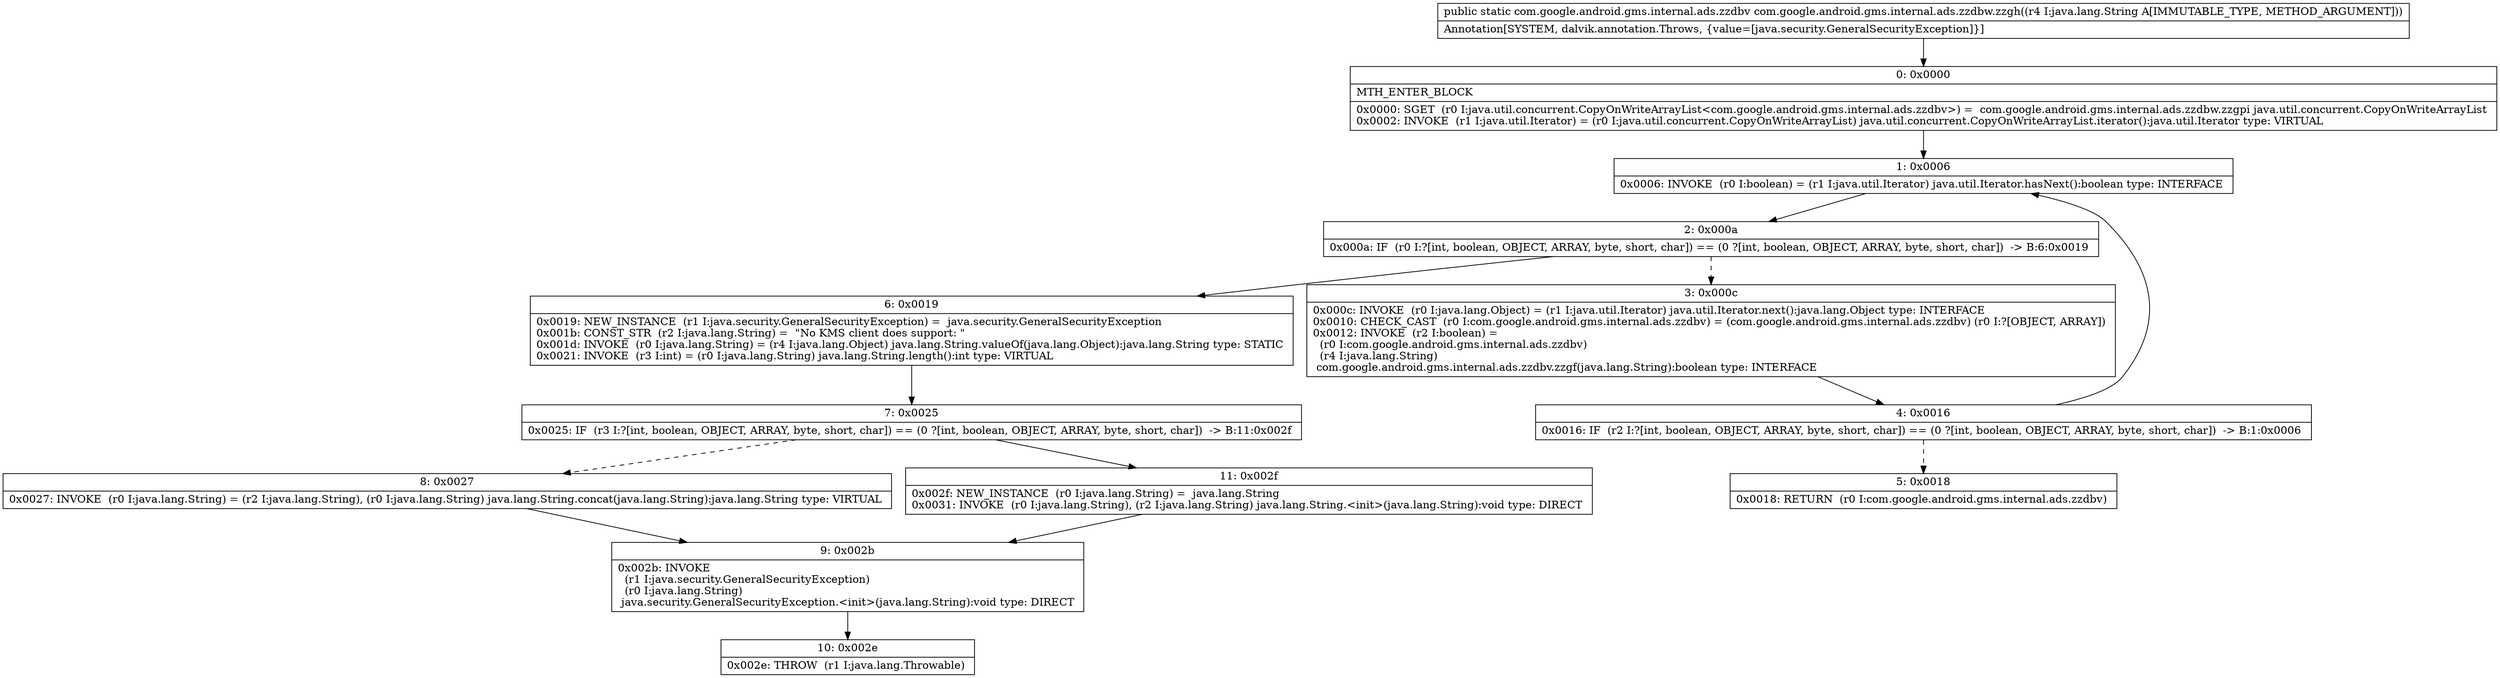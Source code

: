 digraph "CFG forcom.google.android.gms.internal.ads.zzdbw.zzgh(Ljava\/lang\/String;)Lcom\/google\/android\/gms\/internal\/ads\/zzdbv;" {
Node_0 [shape=record,label="{0\:\ 0x0000|MTH_ENTER_BLOCK\l|0x0000: SGET  (r0 I:java.util.concurrent.CopyOnWriteArrayList\<com.google.android.gms.internal.ads.zzdbv\>) =  com.google.android.gms.internal.ads.zzdbw.zzgpi java.util.concurrent.CopyOnWriteArrayList \l0x0002: INVOKE  (r1 I:java.util.Iterator) = (r0 I:java.util.concurrent.CopyOnWriteArrayList) java.util.concurrent.CopyOnWriteArrayList.iterator():java.util.Iterator type: VIRTUAL \l}"];
Node_1 [shape=record,label="{1\:\ 0x0006|0x0006: INVOKE  (r0 I:boolean) = (r1 I:java.util.Iterator) java.util.Iterator.hasNext():boolean type: INTERFACE \l}"];
Node_2 [shape=record,label="{2\:\ 0x000a|0x000a: IF  (r0 I:?[int, boolean, OBJECT, ARRAY, byte, short, char]) == (0 ?[int, boolean, OBJECT, ARRAY, byte, short, char])  \-\> B:6:0x0019 \l}"];
Node_3 [shape=record,label="{3\:\ 0x000c|0x000c: INVOKE  (r0 I:java.lang.Object) = (r1 I:java.util.Iterator) java.util.Iterator.next():java.lang.Object type: INTERFACE \l0x0010: CHECK_CAST  (r0 I:com.google.android.gms.internal.ads.zzdbv) = (com.google.android.gms.internal.ads.zzdbv) (r0 I:?[OBJECT, ARRAY]) \l0x0012: INVOKE  (r2 I:boolean) = \l  (r0 I:com.google.android.gms.internal.ads.zzdbv)\l  (r4 I:java.lang.String)\l com.google.android.gms.internal.ads.zzdbv.zzgf(java.lang.String):boolean type: INTERFACE \l}"];
Node_4 [shape=record,label="{4\:\ 0x0016|0x0016: IF  (r2 I:?[int, boolean, OBJECT, ARRAY, byte, short, char]) == (0 ?[int, boolean, OBJECT, ARRAY, byte, short, char])  \-\> B:1:0x0006 \l}"];
Node_5 [shape=record,label="{5\:\ 0x0018|0x0018: RETURN  (r0 I:com.google.android.gms.internal.ads.zzdbv) \l}"];
Node_6 [shape=record,label="{6\:\ 0x0019|0x0019: NEW_INSTANCE  (r1 I:java.security.GeneralSecurityException) =  java.security.GeneralSecurityException \l0x001b: CONST_STR  (r2 I:java.lang.String) =  \"No KMS client does support: \" \l0x001d: INVOKE  (r0 I:java.lang.String) = (r4 I:java.lang.Object) java.lang.String.valueOf(java.lang.Object):java.lang.String type: STATIC \l0x0021: INVOKE  (r3 I:int) = (r0 I:java.lang.String) java.lang.String.length():int type: VIRTUAL \l}"];
Node_7 [shape=record,label="{7\:\ 0x0025|0x0025: IF  (r3 I:?[int, boolean, OBJECT, ARRAY, byte, short, char]) == (0 ?[int, boolean, OBJECT, ARRAY, byte, short, char])  \-\> B:11:0x002f \l}"];
Node_8 [shape=record,label="{8\:\ 0x0027|0x0027: INVOKE  (r0 I:java.lang.String) = (r2 I:java.lang.String), (r0 I:java.lang.String) java.lang.String.concat(java.lang.String):java.lang.String type: VIRTUAL \l}"];
Node_9 [shape=record,label="{9\:\ 0x002b|0x002b: INVOKE  \l  (r1 I:java.security.GeneralSecurityException)\l  (r0 I:java.lang.String)\l java.security.GeneralSecurityException.\<init\>(java.lang.String):void type: DIRECT \l}"];
Node_10 [shape=record,label="{10\:\ 0x002e|0x002e: THROW  (r1 I:java.lang.Throwable) \l}"];
Node_11 [shape=record,label="{11\:\ 0x002f|0x002f: NEW_INSTANCE  (r0 I:java.lang.String) =  java.lang.String \l0x0031: INVOKE  (r0 I:java.lang.String), (r2 I:java.lang.String) java.lang.String.\<init\>(java.lang.String):void type: DIRECT \l}"];
MethodNode[shape=record,label="{public static com.google.android.gms.internal.ads.zzdbv com.google.android.gms.internal.ads.zzdbw.zzgh((r4 I:java.lang.String A[IMMUTABLE_TYPE, METHOD_ARGUMENT]))  | Annotation[SYSTEM, dalvik.annotation.Throws, \{value=[java.security.GeneralSecurityException]\}]\l}"];
MethodNode -> Node_0;
Node_0 -> Node_1;
Node_1 -> Node_2;
Node_2 -> Node_3[style=dashed];
Node_2 -> Node_6;
Node_3 -> Node_4;
Node_4 -> Node_1;
Node_4 -> Node_5[style=dashed];
Node_6 -> Node_7;
Node_7 -> Node_8[style=dashed];
Node_7 -> Node_11;
Node_8 -> Node_9;
Node_9 -> Node_10;
Node_11 -> Node_9;
}

